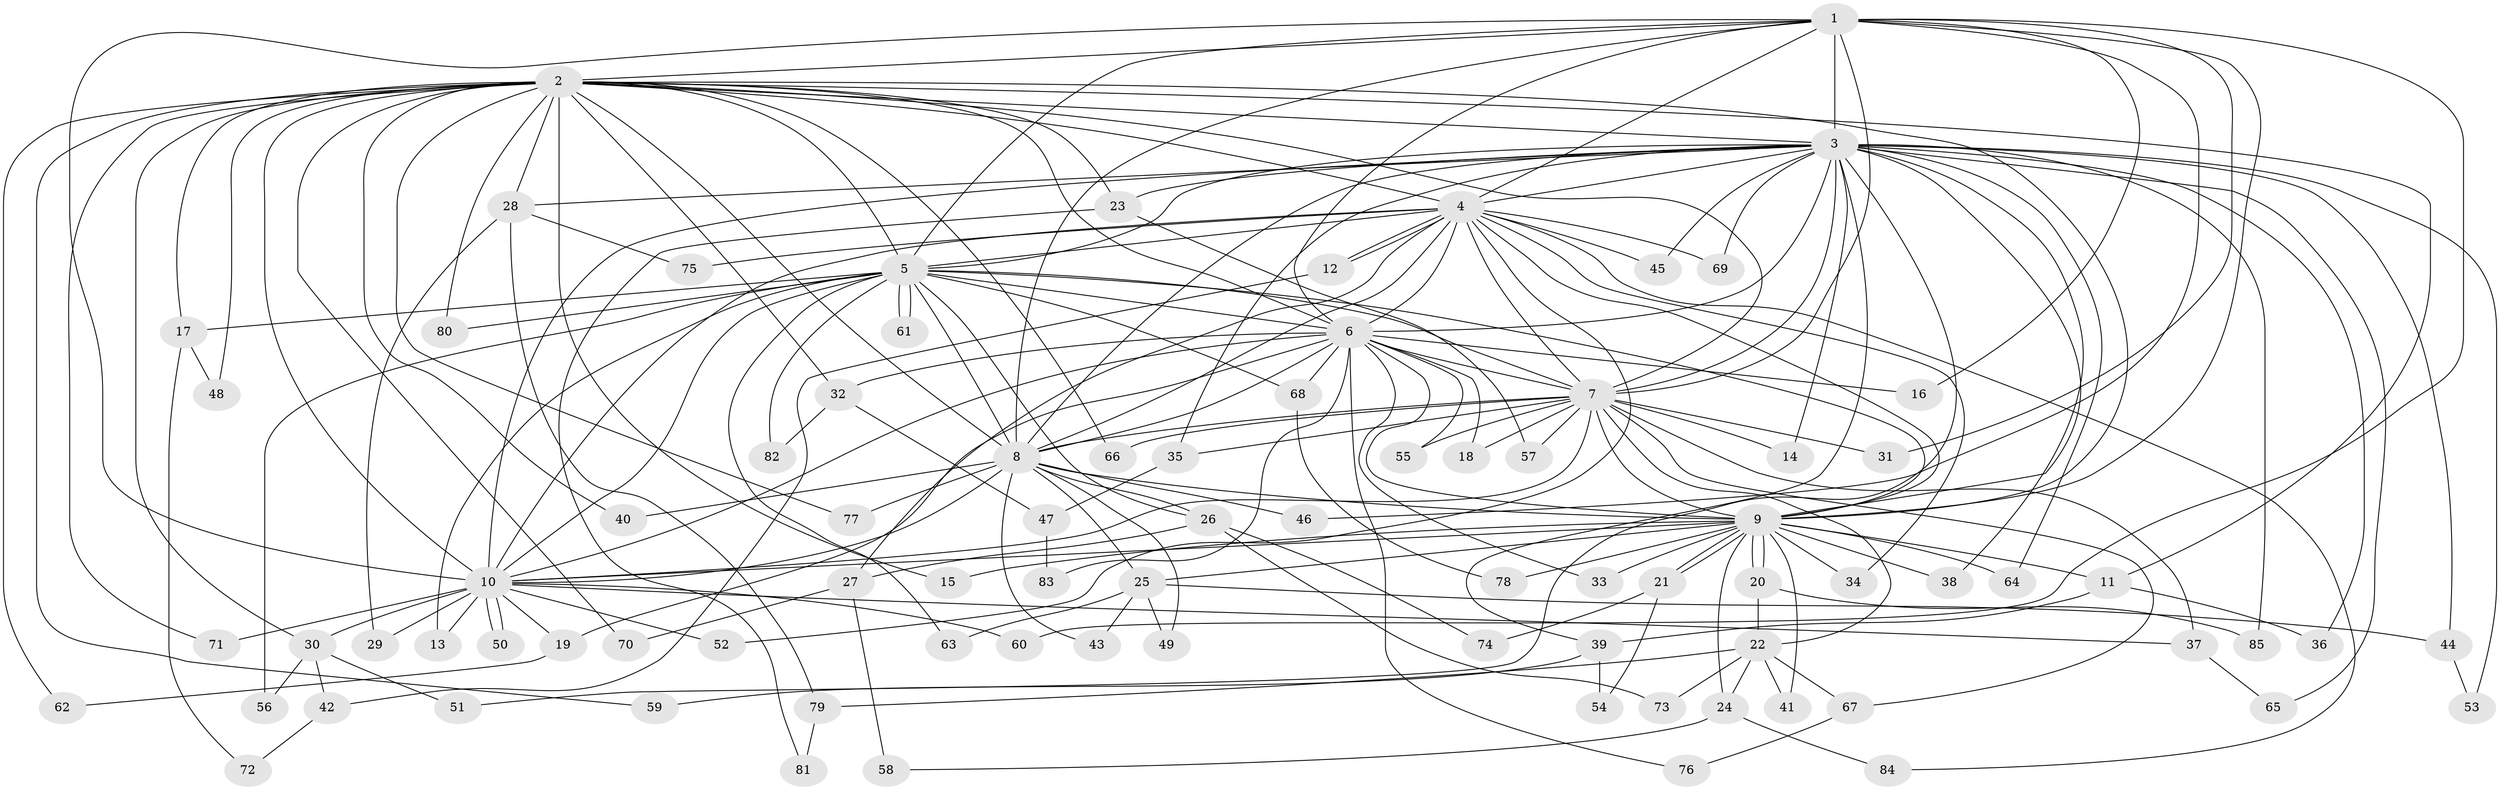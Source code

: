 // Generated by graph-tools (version 1.1) at 2025/49/03/09/25 03:49:37]
// undirected, 85 vertices, 195 edges
graph export_dot {
graph [start="1"]
  node [color=gray90,style=filled];
  1;
  2;
  3;
  4;
  5;
  6;
  7;
  8;
  9;
  10;
  11;
  12;
  13;
  14;
  15;
  16;
  17;
  18;
  19;
  20;
  21;
  22;
  23;
  24;
  25;
  26;
  27;
  28;
  29;
  30;
  31;
  32;
  33;
  34;
  35;
  36;
  37;
  38;
  39;
  40;
  41;
  42;
  43;
  44;
  45;
  46;
  47;
  48;
  49;
  50;
  51;
  52;
  53;
  54;
  55;
  56;
  57;
  58;
  59;
  60;
  61;
  62;
  63;
  64;
  65;
  66;
  67;
  68;
  69;
  70;
  71;
  72;
  73;
  74;
  75;
  76;
  77;
  78;
  79;
  80;
  81;
  82;
  83;
  84;
  85;
  1 -- 2;
  1 -- 3;
  1 -- 4;
  1 -- 5;
  1 -- 6;
  1 -- 7;
  1 -- 8;
  1 -- 9;
  1 -- 10;
  1 -- 16;
  1 -- 31;
  1 -- 46;
  1 -- 60;
  2 -- 3;
  2 -- 4;
  2 -- 5;
  2 -- 6;
  2 -- 7;
  2 -- 8;
  2 -- 9;
  2 -- 10;
  2 -- 11;
  2 -- 15;
  2 -- 17;
  2 -- 23;
  2 -- 28;
  2 -- 30;
  2 -- 32;
  2 -- 40;
  2 -- 48;
  2 -- 59;
  2 -- 62;
  2 -- 66;
  2 -- 70;
  2 -- 71;
  2 -- 77;
  2 -- 80;
  3 -- 4;
  3 -- 5;
  3 -- 6;
  3 -- 7;
  3 -- 8;
  3 -- 9;
  3 -- 10;
  3 -- 14;
  3 -- 23;
  3 -- 28;
  3 -- 35;
  3 -- 36;
  3 -- 38;
  3 -- 39;
  3 -- 44;
  3 -- 45;
  3 -- 51;
  3 -- 53;
  3 -- 64;
  3 -- 65;
  3 -- 69;
  3 -- 85;
  4 -- 5;
  4 -- 6;
  4 -- 7;
  4 -- 8;
  4 -- 9;
  4 -- 10;
  4 -- 12;
  4 -- 12;
  4 -- 27;
  4 -- 34;
  4 -- 45;
  4 -- 52;
  4 -- 69;
  4 -- 75;
  4 -- 84;
  5 -- 6;
  5 -- 7;
  5 -- 8;
  5 -- 9;
  5 -- 10;
  5 -- 13;
  5 -- 17;
  5 -- 26;
  5 -- 56;
  5 -- 61;
  5 -- 61;
  5 -- 63;
  5 -- 68;
  5 -- 80;
  5 -- 82;
  6 -- 7;
  6 -- 8;
  6 -- 9;
  6 -- 10;
  6 -- 16;
  6 -- 18;
  6 -- 19;
  6 -- 32;
  6 -- 33;
  6 -- 55;
  6 -- 68;
  6 -- 76;
  6 -- 83;
  7 -- 8;
  7 -- 9;
  7 -- 10;
  7 -- 14;
  7 -- 18;
  7 -- 22;
  7 -- 31;
  7 -- 35;
  7 -- 37;
  7 -- 55;
  7 -- 57;
  7 -- 66;
  7 -- 67;
  8 -- 9;
  8 -- 10;
  8 -- 25;
  8 -- 26;
  8 -- 40;
  8 -- 43;
  8 -- 46;
  8 -- 49;
  8 -- 77;
  9 -- 10;
  9 -- 11;
  9 -- 15;
  9 -- 20;
  9 -- 20;
  9 -- 21;
  9 -- 21;
  9 -- 24;
  9 -- 25;
  9 -- 33;
  9 -- 34;
  9 -- 38;
  9 -- 41;
  9 -- 64;
  9 -- 78;
  10 -- 13;
  10 -- 19;
  10 -- 29;
  10 -- 30;
  10 -- 37;
  10 -- 50;
  10 -- 50;
  10 -- 52;
  10 -- 60;
  10 -- 71;
  11 -- 36;
  11 -- 39;
  12 -- 42;
  17 -- 48;
  17 -- 72;
  19 -- 62;
  20 -- 22;
  20 -- 85;
  21 -- 54;
  21 -- 74;
  22 -- 24;
  22 -- 41;
  22 -- 67;
  22 -- 73;
  22 -- 79;
  23 -- 57;
  23 -- 81;
  24 -- 58;
  24 -- 84;
  25 -- 43;
  25 -- 44;
  25 -- 49;
  25 -- 63;
  26 -- 27;
  26 -- 73;
  26 -- 74;
  27 -- 58;
  27 -- 70;
  28 -- 29;
  28 -- 75;
  28 -- 79;
  30 -- 42;
  30 -- 51;
  30 -- 56;
  32 -- 47;
  32 -- 82;
  35 -- 47;
  37 -- 65;
  39 -- 54;
  39 -- 59;
  42 -- 72;
  44 -- 53;
  47 -- 83;
  67 -- 76;
  68 -- 78;
  79 -- 81;
}
